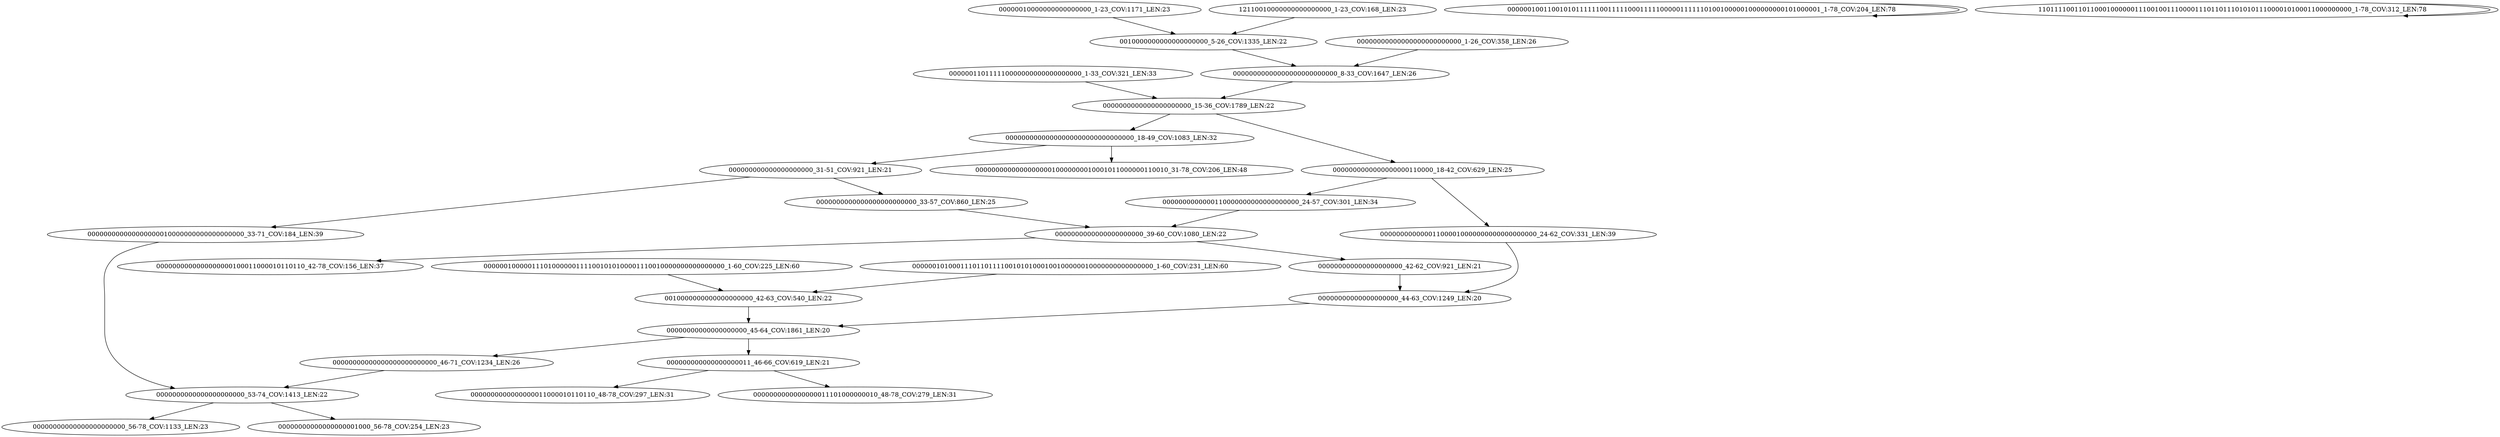 digraph G {
    "0000000000000000000000_39-60_COV:1080_LEN:22" -> "0000000000000000000100011000010110110_42-78_COV:156_LEN:37";
    "0000000000000000000000_39-60_COV:1080_LEN:22" -> "000000000000000000000_42-62_COV:921_LEN:21";
    "000000110111110000000000000000000_1-33_COV:321_LEN:33" -> "0000000000000000000000_15-36_COV:1789_LEN:22";
    "00000000000000000000000000_8-33_COV:1647_LEN:26" -> "0000000000000000000000_15-36_COV:1789_LEN:22";
    "00000000000000000000_44-63_COV:1249_LEN:20" -> "00000000000000000000_45-64_COV:1861_LEN:20";
    "0000000000000000000000000_33-57_COV:860_LEN:25" -> "0000000000000000000000_39-60_COV:1080_LEN:22";
    "0000000000000000000110000_18-42_COV:629_LEN:25" -> "000000000000011000010000000000000000000_24-62_COV:331_LEN:39";
    "0000000000000000000110000_18-42_COV:629_LEN:25" -> "0000000000000110000000000000000000_24-57_COV:301_LEN:34";
    "000000100110010101111110011111000111110000011111101001000001000000000101000001_1-78_COV:204_LEN:78" -> "000000100110010101111110011111000111110000011111101001000001000000000101000001_1-78_COV:204_LEN:78";
    "000000000000000000000_31-51_COV:921_LEN:21" -> "0000000000000000000000000_33-57_COV:860_LEN:25";
    "000000000000000000000_31-51_COV:921_LEN:21" -> "000000000000000000010000000000000000000_33-71_COV:184_LEN:39";
    "00000010000000000000000_1-23_COV:1171_LEN:23" -> "0010000000000000000000_5-26_COV:1335_LEN:22";
    "0010000000000000000000_5-26_COV:1335_LEN:22" -> "00000000000000000000000000_8-33_COV:1647_LEN:26";
    "0000000000000000000000_15-36_COV:1789_LEN:22" -> "0000000000000000000110000_18-42_COV:629_LEN:25";
    "0000000000000000000000_15-36_COV:1789_LEN:22" -> "00000000000000000000000000000000_18-49_COV:1083_LEN:32";
    "000000100000111010000001111001010100001110010000000000000000_1-60_COV:225_LEN:60" -> "0010000000000000000000_42-63_COV:540_LEN:22";
    "00000000000000000000000000_1-26_COV:358_LEN:26" -> "00000000000000000000000000_8-33_COV:1647_LEN:26";
    "00000000000000000000000000_46-71_COV:1234_LEN:26" -> "0000000000000000000000_53-74_COV:1413_LEN:22";
    "00000000000000000000_45-64_COV:1861_LEN:20" -> "00000000000000000000000000_46-71_COV:1234_LEN:26";
    "00000000000000000000_45-64_COV:1861_LEN:20" -> "000000000000000000011_46-66_COV:619_LEN:21";
    "000000000000000000011_46-66_COV:619_LEN:21" -> "0000000000000000011000010110110_48-78_COV:297_LEN:31";
    "000000000000000000011_46-66_COV:619_LEN:21" -> "0000000000000000011101000000010_48-78_COV:279_LEN:31";
    "00000000000000000000000000000000_18-49_COV:1083_LEN:32" -> "000000000000000000010000000010001011000000110010_31-78_COV:206_LEN:48";
    "00000000000000000000000000000000_18-49_COV:1083_LEN:32" -> "000000000000000000000_31-51_COV:921_LEN:21";
    "0010000000000000000000_42-63_COV:540_LEN:22" -> "00000000000000000000_45-64_COV:1861_LEN:20";
    "000000000000011000010000000000000000000_24-62_COV:331_LEN:39" -> "00000000000000000000_44-63_COV:1249_LEN:20";
    "000000101000111011011110010101000100100000010000000000000000_1-60_COV:231_LEN:60" -> "0010000000000000000000_42-63_COV:540_LEN:22";
    "110111100110110001000000111001001110000111011011101010111000010100011000000000_1-78_COV:312_LEN:78" -> "110111100110110001000000111001001110000111011011101010111000010100011000000000_1-78_COV:312_LEN:78";
    "0000000000000000000000_53-74_COV:1413_LEN:22" -> "00000000000000000000000_56-78_COV:1133_LEN:23";
    "0000000000000000000000_53-74_COV:1413_LEN:22" -> "00000000000000000001000_56-78_COV:254_LEN:23";
    "000000000000000000010000000000000000000_33-71_COV:184_LEN:39" -> "0000000000000000000000_53-74_COV:1413_LEN:22";
    "0000000000000110000000000000000000_24-57_COV:301_LEN:34" -> "0000000000000000000000_39-60_COV:1080_LEN:22";
    "000000000000000000000_42-62_COV:921_LEN:21" -> "00000000000000000000_44-63_COV:1249_LEN:20";
    "12110010000000000000000_1-23_COV:168_LEN:23" -> "0010000000000000000000_5-26_COV:1335_LEN:22";
}
